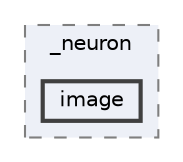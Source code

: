 digraph "/Users/macthrasher/bittensor/bittensor/_neuron/image"
{
 // LATEX_PDF_SIZE
  bgcolor="transparent";
  edge [fontname=Helvetica,fontsize=10,labelfontname=Helvetica,labelfontsize=10];
  node [fontname=Helvetica,fontsize=10,shape=box,height=0.2,width=0.4];
  compound=true
  subgraph clusterdir_a86f13a7b34109dbfa5dec4358a81623 {
    graph [ bgcolor="#edf0f7", pencolor="grey50", label="_neuron", fontname=Helvetica,fontsize=10 style="filled,dashed", URL="dir_a86f13a7b34109dbfa5dec4358a81623.html",tooltip=""]
  dir_25df7d67dc70947257409015f2fed557 [label="image", fillcolor="#edf0f7", color="grey25", style="filled,bold", URL="dir_25df7d67dc70947257409015f2fed557.html",tooltip=""];
  }
}

